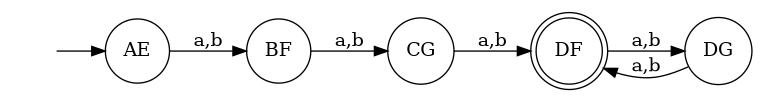 digraph {
	size = 5;
	rankdir=LR;
	margin = 0.05;
	node[shape=circle];
	DF[shape=doublecircle];
	" "[color=white width=0];

	" " -> AE;
	AE -> BF[label="a,b"];
	BF -> CG[label="a,b"];
	CG -> DF[label="a,b"];
	DF -> DG[label="a,b"];
	DG -> DF[label="a,b"];
}